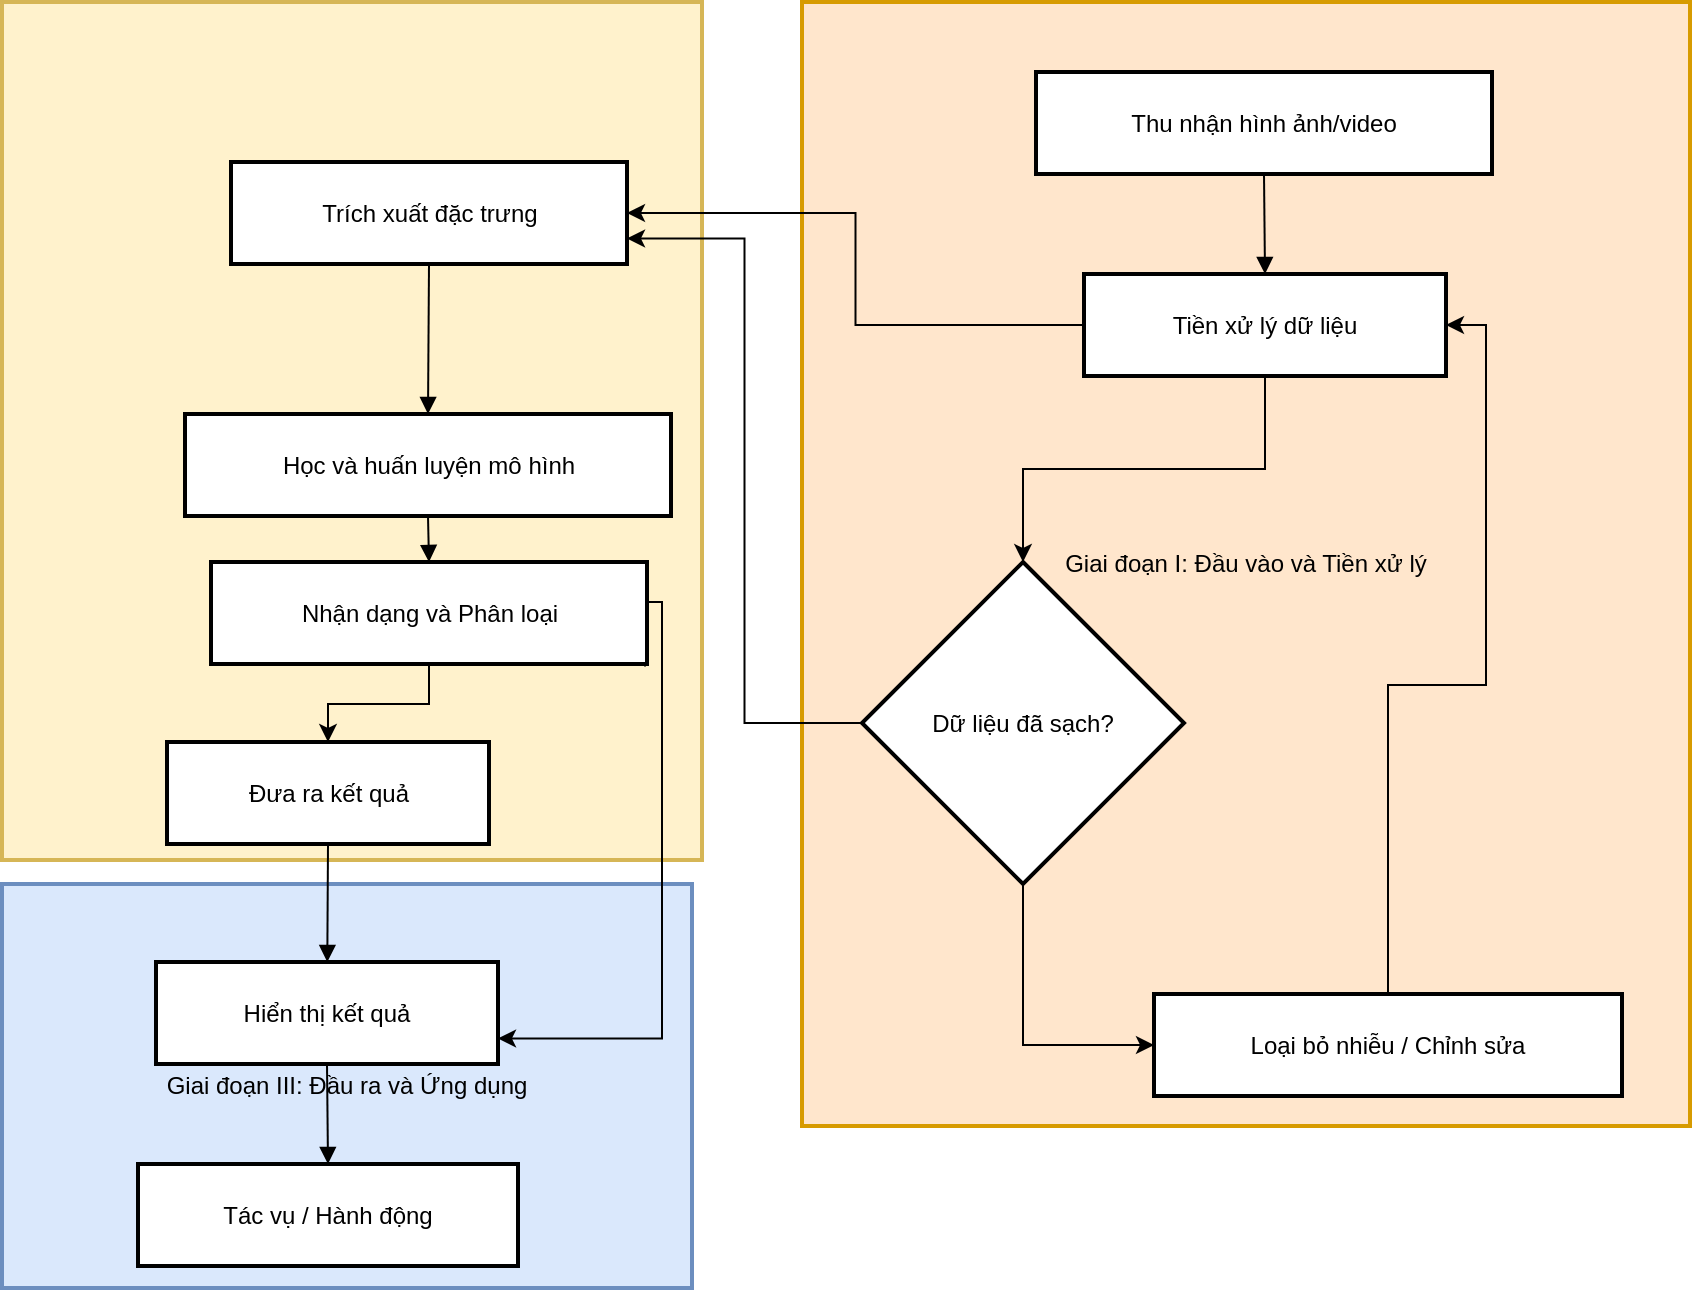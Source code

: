 <mxfile version="28.0.6">
  <diagram name="Page-1" id="I1Vm7R7SPHCTJVKVBuw2">
    <mxGraphModel dx="1154" dy="571" grid="1" gridSize="10" guides="1" tooltips="1" connect="1" arrows="1" fold="1" page="1" pageScale="1" pageWidth="850" pageHeight="1100" math="0" shadow="0">
      <root>
        <mxCell id="0" />
        <mxCell id="1" parent="0" />
        <mxCell id="mDnB6qsIUPAGGBXlbiZl-1" value="Giai đoạn III: Đầu ra và Ứng dụng" style="whiteSpace=wrap;strokeWidth=2;fillColor=#dae8fc;strokeColor=#6c8ebf;" vertex="1" parent="1">
          <mxGeometry x="-10" y="451" width="345" height="202" as="geometry" />
        </mxCell>
        <mxCell id="mDnB6qsIUPAGGBXlbiZl-2" value="Giai đoạn II: Xử lý và Phân tích" style="whiteSpace=wrap;strokeWidth=2;fillColor=#fff2cc;strokeColor=#d6b656;" vertex="1" parent="1">
          <mxGeometry x="-10" y="10" width="350" height="429" as="geometry" />
        </mxCell>
        <mxCell id="mDnB6qsIUPAGGBXlbiZl-3" value="Giai đoạn I: Đầu vào và Tiền xử lý" style="whiteSpace=wrap;strokeWidth=2;fillColor=#ffe6cc;strokeColor=#d79b00;" vertex="1" parent="1">
          <mxGeometry x="390" y="10" width="444" height="562" as="geometry" />
        </mxCell>
        <mxCell id="mDnB6qsIUPAGGBXlbiZl-4" value="Thu nhận hình ảnh/video" style="whiteSpace=wrap;strokeWidth=2;" vertex="1" parent="1">
          <mxGeometry x="507" y="45" width="228" height="51" as="geometry" />
        </mxCell>
        <mxCell id="mDnB6qsIUPAGGBXlbiZl-29" style="edgeStyle=orthogonalEdgeStyle;rounded=0;orthogonalLoop=1;jettySize=auto;html=1;entryX=1;entryY=0.5;entryDx=0;entryDy=0;" edge="1" parent="1" source="mDnB6qsIUPAGGBXlbiZl-5" target="mDnB6qsIUPAGGBXlbiZl-8">
          <mxGeometry relative="1" as="geometry" />
        </mxCell>
        <mxCell id="mDnB6qsIUPAGGBXlbiZl-37" style="edgeStyle=orthogonalEdgeStyle;rounded=0;orthogonalLoop=1;jettySize=auto;html=1;entryX=0.5;entryY=0;entryDx=0;entryDy=0;" edge="1" parent="1" source="mDnB6qsIUPAGGBXlbiZl-5" target="mDnB6qsIUPAGGBXlbiZl-6">
          <mxGeometry relative="1" as="geometry" />
        </mxCell>
        <mxCell id="mDnB6qsIUPAGGBXlbiZl-5" value="Tiền xử lý dữ liệu" style="whiteSpace=wrap;strokeWidth=2;" vertex="1" parent="1">
          <mxGeometry x="531" y="146" width="181" height="51" as="geometry" />
        </mxCell>
        <mxCell id="mDnB6qsIUPAGGBXlbiZl-31" style="edgeStyle=orthogonalEdgeStyle;rounded=0;orthogonalLoop=1;jettySize=auto;html=1;entryX=0;entryY=0.5;entryDx=0;entryDy=0;" edge="1" parent="1" source="mDnB6qsIUPAGGBXlbiZl-6" target="mDnB6qsIUPAGGBXlbiZl-7">
          <mxGeometry relative="1" as="geometry" />
        </mxCell>
        <mxCell id="mDnB6qsIUPAGGBXlbiZl-32" style="edgeStyle=orthogonalEdgeStyle;rounded=0;orthogonalLoop=1;jettySize=auto;html=1;entryX=1;entryY=0.75;entryDx=0;entryDy=0;" edge="1" parent="1" source="mDnB6qsIUPAGGBXlbiZl-6" target="mDnB6qsIUPAGGBXlbiZl-8">
          <mxGeometry relative="1" as="geometry" />
        </mxCell>
        <mxCell id="mDnB6qsIUPAGGBXlbiZl-6" value="Dữ liệu đã sạch?" style="rhombus;strokeWidth=2;whiteSpace=wrap;" vertex="1" parent="1">
          <mxGeometry x="420" y="290" width="161" height="161" as="geometry" />
        </mxCell>
        <mxCell id="mDnB6qsIUPAGGBXlbiZl-30" style="edgeStyle=orthogonalEdgeStyle;rounded=0;orthogonalLoop=1;jettySize=auto;html=1;entryX=1;entryY=0.5;entryDx=0;entryDy=0;" edge="1" parent="1" source="mDnB6qsIUPAGGBXlbiZl-7" target="mDnB6qsIUPAGGBXlbiZl-5">
          <mxGeometry relative="1" as="geometry" />
        </mxCell>
        <mxCell id="mDnB6qsIUPAGGBXlbiZl-7" value="Loại bỏ nhiễu / Chỉnh sửa" style="whiteSpace=wrap;strokeWidth=2;" vertex="1" parent="1">
          <mxGeometry x="566" y="506" width="234" height="51" as="geometry" />
        </mxCell>
        <mxCell id="mDnB6qsIUPAGGBXlbiZl-8" value="Trích xuất đặc trưng" style="whiteSpace=wrap;strokeWidth=2;" vertex="1" parent="1">
          <mxGeometry x="104.5" y="90" width="198" height="51" as="geometry" />
        </mxCell>
        <mxCell id="mDnB6qsIUPAGGBXlbiZl-9" value="Học và huấn luyện mô hình" style="whiteSpace=wrap;strokeWidth=2;" vertex="1" parent="1">
          <mxGeometry x="81.5" y="216" width="243" height="51" as="geometry" />
        </mxCell>
        <mxCell id="mDnB6qsIUPAGGBXlbiZl-35" style="edgeStyle=orthogonalEdgeStyle;rounded=0;orthogonalLoop=1;jettySize=auto;html=1;entryX=1;entryY=0.75;entryDx=0;entryDy=0;" edge="1" parent="1" target="mDnB6qsIUPAGGBXlbiZl-12">
          <mxGeometry relative="1" as="geometry">
            <mxPoint x="311.5" y="342.25" as="sourcePoint" />
            <mxPoint x="347" y="544.75" as="targetPoint" />
            <Array as="points">
              <mxPoint x="312" y="310" />
              <mxPoint x="320" y="310" />
              <mxPoint x="320" y="528" />
            </Array>
          </mxGeometry>
        </mxCell>
        <mxCell id="mDnB6qsIUPAGGBXlbiZl-36" style="edgeStyle=orthogonalEdgeStyle;rounded=0;orthogonalLoop=1;jettySize=auto;html=1;" edge="1" parent="1" source="mDnB6qsIUPAGGBXlbiZl-10" target="mDnB6qsIUPAGGBXlbiZl-11">
          <mxGeometry relative="1" as="geometry" />
        </mxCell>
        <mxCell id="mDnB6qsIUPAGGBXlbiZl-10" value="Nhận dạng và Phân loại" style="whiteSpace=wrap;strokeWidth=2;" vertex="1" parent="1">
          <mxGeometry x="94.5" y="290" width="218" height="51" as="geometry" />
        </mxCell>
        <mxCell id="mDnB6qsIUPAGGBXlbiZl-11" value="Đưa ra kết quả" style="whiteSpace=wrap;strokeWidth=2;" vertex="1" parent="1">
          <mxGeometry x="72.5" y="380" width="161" height="51" as="geometry" />
        </mxCell>
        <mxCell id="mDnB6qsIUPAGGBXlbiZl-12" value="Hiển thị kết quả" style="whiteSpace=wrap;strokeWidth=2;" vertex="1" parent="1">
          <mxGeometry x="67" y="490" width="171" height="51" as="geometry" />
        </mxCell>
        <mxCell id="mDnB6qsIUPAGGBXlbiZl-13" value="Tác vụ / Hành động" style="whiteSpace=wrap;strokeWidth=2;" vertex="1" parent="1">
          <mxGeometry x="58" y="591" width="190" height="51" as="geometry" />
        </mxCell>
        <mxCell id="mDnB6qsIUPAGGBXlbiZl-14" value="" style="curved=1;startArrow=none;endArrow=block;exitX=0.5;exitY=1;entryX=0.5;entryY=0;rounded=0;" edge="1" parent="1" source="mDnB6qsIUPAGGBXlbiZl-4" target="mDnB6qsIUPAGGBXlbiZl-5">
          <mxGeometry relative="1" as="geometry">
            <Array as="points" />
          </mxGeometry>
        </mxCell>
        <mxCell id="mDnB6qsIUPAGGBXlbiZl-19" value="" style="curved=1;startArrow=none;endArrow=block;exitX=0.5;exitY=1.01;entryX=0.5;entryY=0.01;rounded=0;" edge="1" parent="1" source="mDnB6qsIUPAGGBXlbiZl-8" target="mDnB6qsIUPAGGBXlbiZl-9">
          <mxGeometry relative="1" as="geometry">
            <Array as="points" />
          </mxGeometry>
        </mxCell>
        <mxCell id="mDnB6qsIUPAGGBXlbiZl-20" value="" style="curved=1;startArrow=none;endArrow=block;exitX=0.5;exitY=1.01;entryX=0.5;entryY=0.01;rounded=0;" edge="1" parent="1" source="mDnB6qsIUPAGGBXlbiZl-9" target="mDnB6qsIUPAGGBXlbiZl-10">
          <mxGeometry relative="1" as="geometry">
            <Array as="points" />
          </mxGeometry>
        </mxCell>
        <mxCell id="mDnB6qsIUPAGGBXlbiZl-22" value="" style="startArrow=none;endArrow=block;exitX=0.5;exitY=1.01;rounded=0;" edge="1" parent="1" source="mDnB6qsIUPAGGBXlbiZl-11" target="mDnB6qsIUPAGGBXlbiZl-12">
          <mxGeometry relative="1" as="geometry" />
        </mxCell>
        <mxCell id="mDnB6qsIUPAGGBXlbiZl-23" value="" style="curved=1;startArrow=none;endArrow=block;exitX=0.5;exitY=1.01;entryX=0.5;entryY=0.01;rounded=0;" edge="1" parent="1" source="mDnB6qsIUPAGGBXlbiZl-12" target="mDnB6qsIUPAGGBXlbiZl-13">
          <mxGeometry relative="1" as="geometry">
            <Array as="points" />
          </mxGeometry>
        </mxCell>
      </root>
    </mxGraphModel>
  </diagram>
</mxfile>
